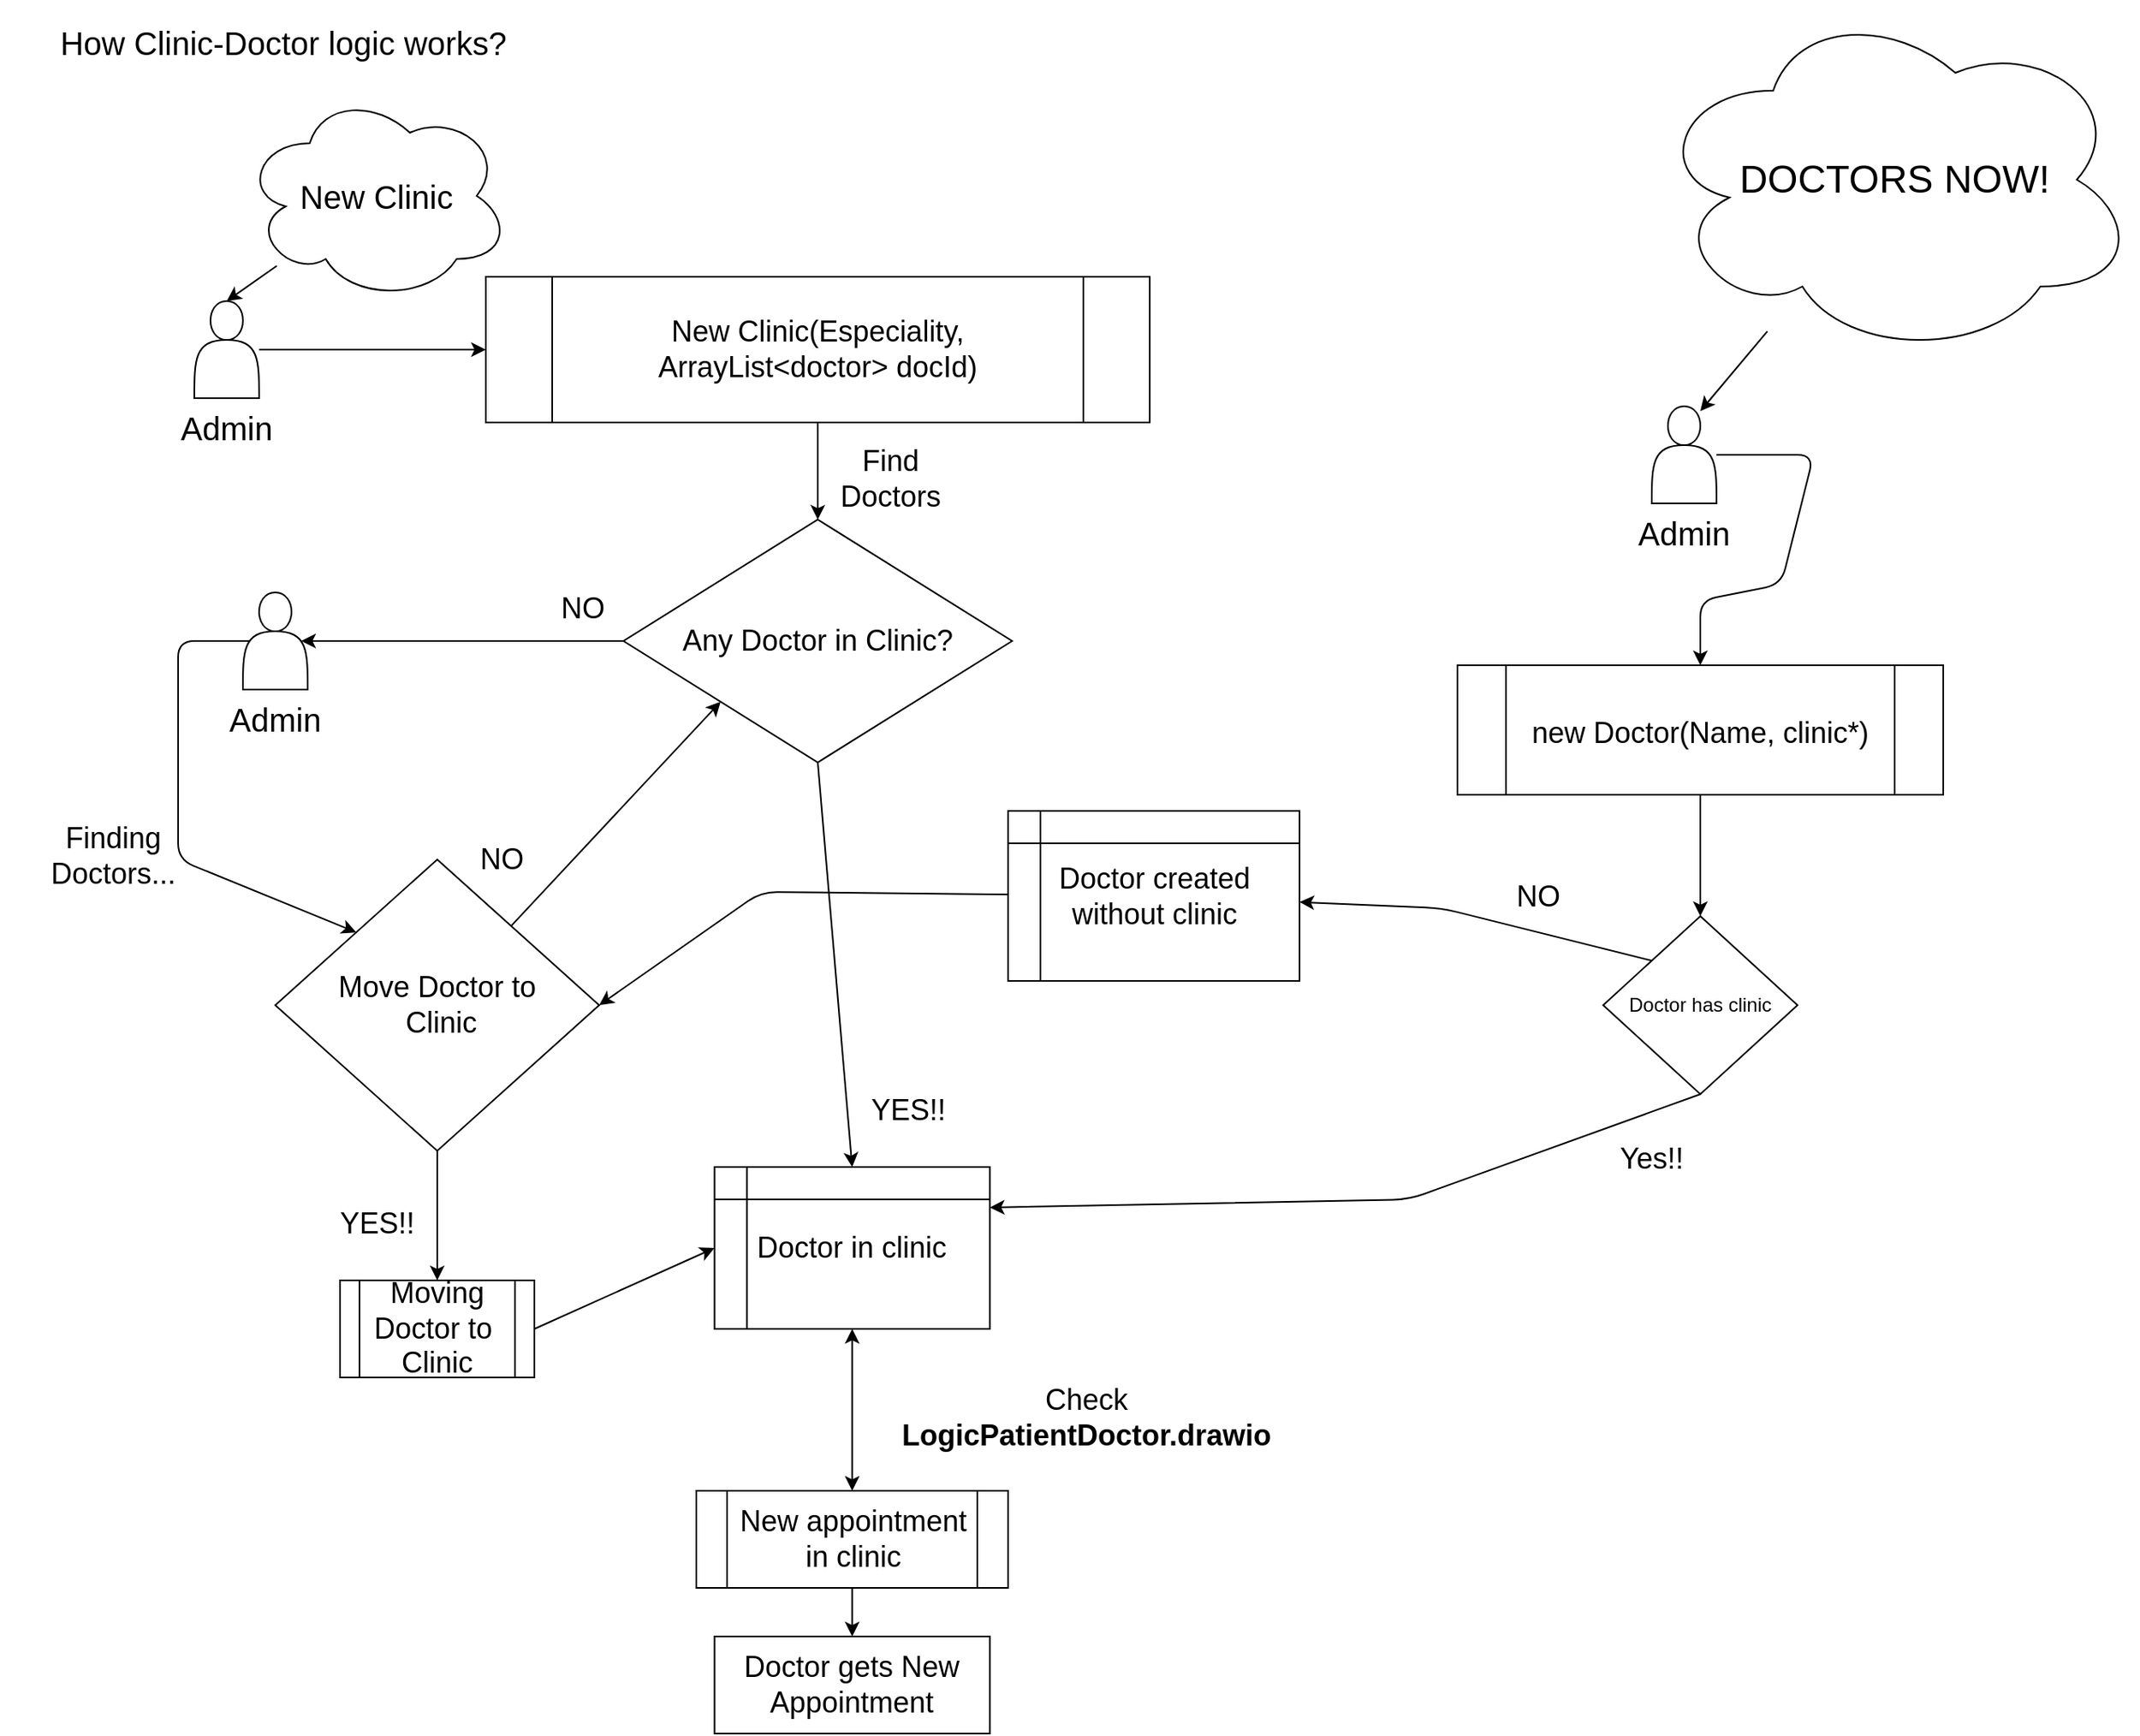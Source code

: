 <mxfile>
    <diagram id="KXJf-vmhRTCUgZO2Uw-9" name="Page-1">
        <mxGraphModel dx="1580" dy="753" grid="1" gridSize="10" guides="1" tooltips="1" connect="1" arrows="1" fold="1" page="1" pageScale="1" pageWidth="850" pageHeight="1100" math="0" shadow="0">
            <root>
                <mxCell id="0"/>
                <mxCell id="1" parent="0"/>
                <mxCell id="3" value="How Clinic-Doctor logic works?" style="text;html=1;strokeColor=none;fillColor=none;align=center;verticalAlign=middle;whiteSpace=wrap;rounded=0;fontSize=20;" parent="1" vertex="1">
                    <mxGeometry x="10" y="30" width="350" height="30" as="geometry"/>
                </mxCell>
                <mxCell id="7" style="edgeStyle=none;html=1;entryX=0;entryY=0.5;entryDx=0;entryDy=0;fontSize=20;" parent="1" source="4" target="12" edge="1">
                    <mxGeometry relative="1" as="geometry">
                        <mxPoint x="339" y="223" as="targetPoint"/>
                    </mxGeometry>
                </mxCell>
                <mxCell id="4" value="&lt;br&gt;&lt;br&gt;&lt;br&gt;&lt;br&gt;Admin" style="shape=actor;whiteSpace=wrap;html=1;fontSize=20;" parent="1" vertex="1">
                    <mxGeometry x="130" y="205" width="40" height="60" as="geometry"/>
                </mxCell>
                <mxCell id="6" style="edgeStyle=none;html=1;entryX=0.5;entryY=0;entryDx=0;entryDy=0;fontSize=20;" parent="1" source="5" target="4" edge="1">
                    <mxGeometry relative="1" as="geometry"/>
                </mxCell>
                <mxCell id="5" value="New Clinic" style="ellipse;shape=cloud;whiteSpace=wrap;html=1;fontSize=20;" parent="1" vertex="1">
                    <mxGeometry x="160" y="75" width="165" height="130" as="geometry"/>
                </mxCell>
                <mxCell id="14" style="edgeStyle=none;html=1;entryX=0.5;entryY=0;entryDx=0;entryDy=0;fontSize=18;" parent="1" source="12" target="13" edge="1">
                    <mxGeometry relative="1" as="geometry"/>
                </mxCell>
                <mxCell id="12" value="New Clinic(Especiality, ArrayList&amp;lt;doctor&amp;gt; docId)" style="shape=process;whiteSpace=wrap;html=1;backgroundOutline=1;fontSize=18;" parent="1" vertex="1">
                    <mxGeometry x="310" y="190" width="410" height="90" as="geometry"/>
                </mxCell>
                <mxCell id="16" style="edgeStyle=none;html=1;fontSize=18;entryX=0.9;entryY=0.5;entryDx=0;entryDy=0;entryPerimeter=0;" parent="1" source="13" target="18" edge="1">
                    <mxGeometry relative="1" as="geometry">
                        <mxPoint x="220" y="420" as="targetPoint"/>
                    </mxGeometry>
                </mxCell>
                <mxCell id="44" style="edgeStyle=none;html=1;fontSize=18;startArrow=none;startFill=0;entryX=0.5;entryY=0;entryDx=0;entryDy=0;exitX=0.5;exitY=1;exitDx=0;exitDy=0;" parent="1" source="13" target="48" edge="1">
                    <mxGeometry relative="1" as="geometry">
                        <mxPoint x="620.0" y="620" as="targetPoint"/>
                    </mxGeometry>
                </mxCell>
                <mxCell id="13" value="Any Doctor in Clinic?" style="rhombus;whiteSpace=wrap;html=1;fontSize=18;" parent="1" vertex="1">
                    <mxGeometry x="395" y="340" width="240" height="150" as="geometry"/>
                </mxCell>
                <mxCell id="15" value="Find Doctors" style="text;html=1;strokeColor=none;fillColor=none;align=center;verticalAlign=middle;whiteSpace=wrap;rounded=0;fontSize=18;" parent="1" vertex="1">
                    <mxGeometry x="530" y="300" width="60" height="30" as="geometry"/>
                </mxCell>
                <mxCell id="17" value="NO" style="text;html=1;strokeColor=none;fillColor=none;align=center;verticalAlign=middle;whiteSpace=wrap;rounded=0;fontSize=18;" parent="1" vertex="1">
                    <mxGeometry x="340" y="380" width="60" height="30" as="geometry"/>
                </mxCell>
                <mxCell id="19" style="edgeStyle=none;html=1;fontSize=18;exitX=0.1;exitY=0.5;exitDx=0;exitDy=0;exitPerimeter=0;entryX=0;entryY=0;entryDx=0;entryDy=0;" parent="1" source="18" target="21" edge="1">
                    <mxGeometry relative="1" as="geometry">
                        <mxPoint x="210" y="550" as="targetPoint"/>
                        <Array as="points">
                            <mxPoint x="120" y="415"/>
                            <mxPoint x="120" y="550"/>
                        </Array>
                    </mxGeometry>
                </mxCell>
                <mxCell id="18" value="&lt;br&gt;&lt;br&gt;&lt;br&gt;&lt;br&gt;Admin" style="shape=actor;whiteSpace=wrap;html=1;fontSize=20;" parent="1" vertex="1">
                    <mxGeometry x="160" y="385" width="40" height="60" as="geometry"/>
                </mxCell>
                <mxCell id="22" style="edgeStyle=none;html=1;fontSize=18;entryX=0;entryY=1;entryDx=0;entryDy=0;" parent="1" source="21" target="13" edge="1">
                    <mxGeometry relative="1" as="geometry">
                        <mxPoint x="650" y="640" as="targetPoint"/>
                    </mxGeometry>
                </mxCell>
                <mxCell id="49" style="edgeStyle=none;html=1;entryX=0.5;entryY=0;entryDx=0;entryDy=0;fontSize=18;startArrow=none;startFill=0;" parent="1" source="21" target="28" edge="1">
                    <mxGeometry relative="1" as="geometry"/>
                </mxCell>
                <mxCell id="21" value="Move Doctor to&lt;br&gt;&amp;nbsp;Clinic" style="rhombus;whiteSpace=wrap;html=1;fontSize=18;" parent="1" vertex="1">
                    <mxGeometry x="180" y="550" width="200" height="180" as="geometry"/>
                </mxCell>
                <mxCell id="24" value="NO" style="text;html=1;strokeColor=none;fillColor=none;align=center;verticalAlign=middle;whiteSpace=wrap;rounded=0;fontSize=18;" parent="1" vertex="1">
                    <mxGeometry x="290" y="535" width="60" height="30" as="geometry"/>
                </mxCell>
                <mxCell id="25" value="Finding Doctors..." style="text;html=1;strokeColor=none;fillColor=none;align=center;verticalAlign=middle;whiteSpace=wrap;rounded=0;fontSize=18;" parent="1" vertex="1">
                    <mxGeometry x="30" y="510" width="100" height="75" as="geometry"/>
                </mxCell>
                <mxCell id="27" value="YES!!" style="text;html=1;strokeColor=none;fillColor=none;align=center;verticalAlign=middle;whiteSpace=wrap;rounded=0;fontSize=18;" parent="1" vertex="1">
                    <mxGeometry x="212.5" y="760" width="60" height="30" as="geometry"/>
                </mxCell>
                <mxCell id="50" style="edgeStyle=none;html=1;entryX=0;entryY=0.5;entryDx=0;entryDy=0;fontSize=18;startArrow=none;startFill=0;exitX=1;exitY=0.5;exitDx=0;exitDy=0;" parent="1" source="28" target="48" edge="1">
                    <mxGeometry relative="1" as="geometry"/>
                </mxCell>
                <mxCell id="28" value="Moving Doctor to&amp;nbsp; Clinic" style="shape=process;whiteSpace=wrap;html=1;backgroundOutline=1;fontSize=18;" parent="1" vertex="1">
                    <mxGeometry x="220" y="810" width="120" height="60" as="geometry"/>
                </mxCell>
                <mxCell id="32" value="Doctor gets New Appointment" style="rounded=0;whiteSpace=wrap;html=1;fontSize=18;" parent="1" vertex="1">
                    <mxGeometry x="451.25" y="1030" width="170" height="60" as="geometry"/>
                </mxCell>
                <mxCell id="38" style="edgeStyle=none;html=1;entryX=0.5;entryY=0;entryDx=0;entryDy=0;fontSize=18;exitX=0.5;exitY=1;exitDx=0;exitDy=0;" parent="1" source="41" target="32" edge="1">
                    <mxGeometry relative="1" as="geometry">
                        <mxPoint x="708.407" y="872.916" as="sourcePoint"/>
                    </mxGeometry>
                </mxCell>
                <mxCell id="40" value="Check &lt;b&gt;LogicPatientDoctor.drawio&lt;/b&gt;" style="text;html=1;strokeColor=none;fillColor=none;align=center;verticalAlign=middle;whiteSpace=wrap;rounded=0;fontSize=18;" parent="1" vertex="1">
                    <mxGeometry x="541.25" y="860" width="280" height="70" as="geometry"/>
                </mxCell>
                <mxCell id="41" value="New appointment in clinic" style="shape=process;whiteSpace=wrap;html=1;backgroundOutline=1;fontSize=18;" parent="1" vertex="1">
                    <mxGeometry x="440" y="940" width="192.5" height="60" as="geometry"/>
                </mxCell>
                <mxCell id="47" style="edgeStyle=none;html=1;entryX=0.5;entryY=0;entryDx=0;entryDy=0;fontSize=18;startArrow=classic;startFill=1;exitX=0.5;exitY=1;exitDx=0;exitDy=0;" parent="1" source="48" target="41" edge="1">
                    <mxGeometry relative="1" as="geometry">
                        <mxPoint x="630.662" y="790" as="sourcePoint"/>
                    </mxGeometry>
                </mxCell>
                <mxCell id="46" value="YES!!" style="text;html=1;strokeColor=none;fillColor=none;align=center;verticalAlign=middle;whiteSpace=wrap;rounded=0;fontSize=18;" parent="1" vertex="1">
                    <mxGeometry x="541.25" y="690" width="60" height="30" as="geometry"/>
                </mxCell>
                <mxCell id="48" value="Doctor in clinic" style="shape=internalStorage;whiteSpace=wrap;html=1;backgroundOutline=1;fontSize=18;" parent="1" vertex="1">
                    <mxGeometry x="451.25" y="740" width="170" height="100" as="geometry"/>
                </mxCell>
                <mxCell id="58" style="edgeStyle=none;html=1;entryX=1;entryY=0.25;entryDx=0;entryDy=0;fontSize=18;exitX=0.5;exitY=1;exitDx=0;exitDy=0;" edge="1" parent="1" source="52" target="48">
                    <mxGeometry relative="1" as="geometry">
                        <Array as="points">
                            <mxPoint x="880" y="760"/>
                        </Array>
                    </mxGeometry>
                </mxCell>
                <mxCell id="61" style="edgeStyle=none;html=1;fontSize=18;exitX=0;exitY=0;exitDx=0;exitDy=0;" edge="1" parent="1" source="52" target="66">
                    <mxGeometry relative="1" as="geometry">
                        <mxPoint x="790" y="580" as="targetPoint"/>
                        <Array as="points">
                            <mxPoint x="900" y="580"/>
                        </Array>
                    </mxGeometry>
                </mxCell>
                <mxCell id="52" value="Doctor has clinic" style="rhombus;whiteSpace=wrap;html=1;" vertex="1" parent="1">
                    <mxGeometry x="1000" y="585" width="120" height="110" as="geometry"/>
                </mxCell>
                <mxCell id="59" style="edgeStyle=none;html=1;entryX=0.5;entryY=0;entryDx=0;entryDy=0;fontSize=18;" edge="1" parent="1" source="53" target="56">
                    <mxGeometry relative="1" as="geometry">
                        <Array as="points">
                            <mxPoint x="1130" y="300"/>
                            <mxPoint x="1110" y="380"/>
                            <mxPoint x="1060" y="390"/>
                        </Array>
                    </mxGeometry>
                </mxCell>
                <mxCell id="53" value="&lt;br&gt;&lt;br&gt;&lt;br&gt;&lt;br&gt;Admin" style="shape=actor;whiteSpace=wrap;html=1;fontSize=20;" vertex="1" parent="1">
                    <mxGeometry x="1030" y="270" width="40" height="60" as="geometry"/>
                </mxCell>
                <mxCell id="55" style="edgeStyle=none;html=1;entryX=0.75;entryY=0.05;entryDx=0;entryDy=0;entryPerimeter=0;fontSize=24;" edge="1" parent="1" source="54" target="53">
                    <mxGeometry relative="1" as="geometry"/>
                </mxCell>
                <mxCell id="54" value="&lt;font style=&quot;font-size: 24px;&quot;&gt;DOCTORS NOW!&lt;/font&gt;" style="ellipse;shape=cloud;whiteSpace=wrap;html=1;" vertex="1" parent="1">
                    <mxGeometry x="1030" y="20" width="300" height="220" as="geometry"/>
                </mxCell>
                <mxCell id="57" style="edgeStyle=none;html=1;entryX=0.5;entryY=0;entryDx=0;entryDy=0;fontSize=18;" edge="1" parent="1" source="56" target="52">
                    <mxGeometry relative="1" as="geometry"/>
                </mxCell>
                <mxCell id="56" value="&lt;font style=&quot;font-size: 18px;&quot;&gt;new Doctor(Name, clinic*)&lt;/font&gt;" style="shape=process;whiteSpace=wrap;html=1;backgroundOutline=1;fontSize=24;" vertex="1" parent="1">
                    <mxGeometry x="910" y="430" width="300" height="80" as="geometry"/>
                </mxCell>
                <mxCell id="60" value="Yes!!" style="text;html=1;strokeColor=none;fillColor=none;align=center;verticalAlign=middle;whiteSpace=wrap;rounded=0;fontSize=18;" vertex="1" parent="1">
                    <mxGeometry x="1000" y="720" width="60" height="30" as="geometry"/>
                </mxCell>
                <mxCell id="63" value="NO" style="text;html=1;strokeColor=none;fillColor=none;align=center;verticalAlign=middle;whiteSpace=wrap;rounded=0;fontSize=18;" vertex="1" parent="1">
                    <mxGeometry x="930" y="557.5" width="60" height="30" as="geometry"/>
                </mxCell>
                <mxCell id="67" style="edgeStyle=none;html=1;entryX=1;entryY=0.5;entryDx=0;entryDy=0;fontSize=18;" edge="1" parent="1" source="66" target="21">
                    <mxGeometry relative="1" as="geometry">
                        <Array as="points">
                            <mxPoint x="480" y="570"/>
                        </Array>
                    </mxGeometry>
                </mxCell>
                <mxCell id="66" value="Doctor created without clinic" style="shape=internalStorage;whiteSpace=wrap;html=1;backgroundOutline=1;fontSize=18;" vertex="1" parent="1">
                    <mxGeometry x="632.5" y="520" width="180" height="105" as="geometry"/>
                </mxCell>
            </root>
        </mxGraphModel>
    </diagram>
</mxfile>